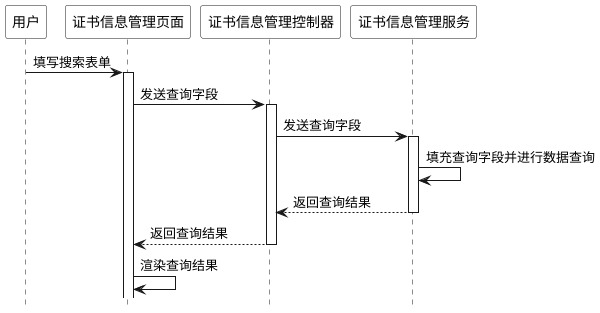 @startuml written_query

hide footbox
skinparam sequence {
  ParticipantBackgroundColor #ffffff
  ParticipantFontColor #000000
}

participant 用户
participant 证书信息管理页面
participant 证书信息管理控制器
participant 证书信息管理服务


用户 -> 证书信息管理页面: 填写搜索表单
activate 证书信息管理页面

证书信息管理页面 -> 证书信息管理控制器: 发送查询字段
activate 证书信息管理控制器

证书信息管理控制器 -> 证书信息管理服务: 发送查询字段
activate 证书信息管理服务

证书信息管理服务 -> 证书信息管理服务: 填充查询字段并进行数据查询
证书信息管理服务 --> 证书信息管理控制器: 返回查询结果
deactivate 证书信息管理服务

证书信息管理控制器 --> 证书信息管理页面: 返回查询结果
deactivate 证书信息管理控制器

证书信息管理页面 -> 证书信息管理页面: 渲染查询结果

@enduml
